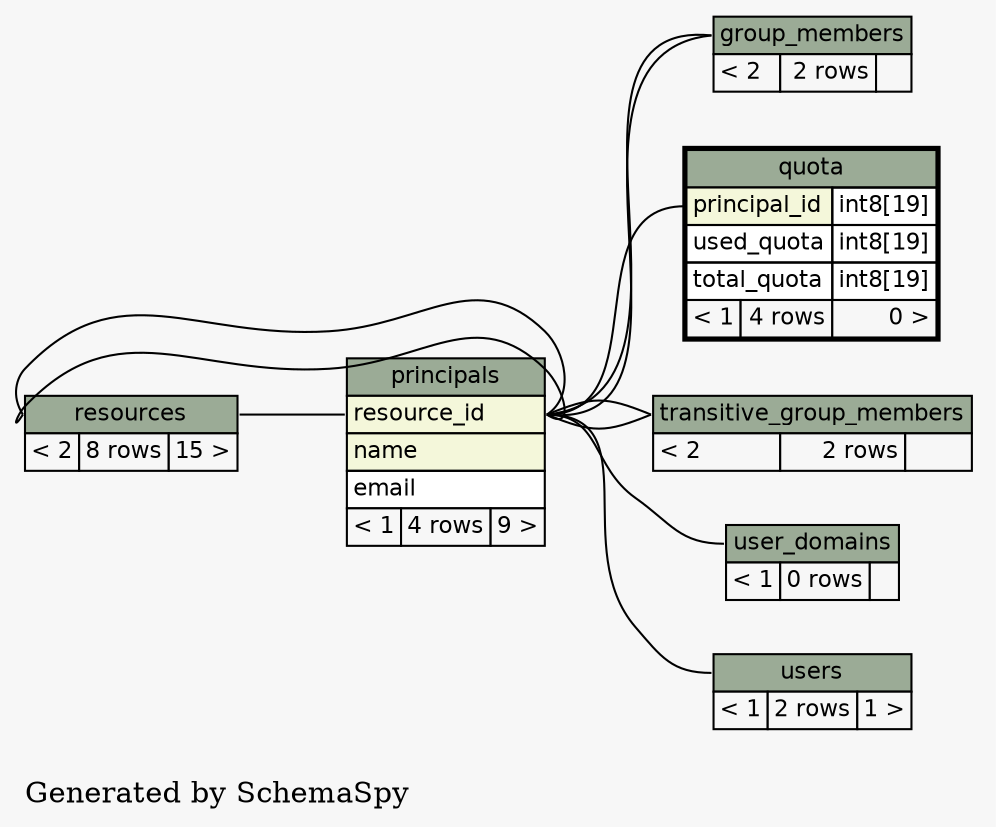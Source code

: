 // dot 2.20.2 on Linux 2.6.28-1-amd64
digraph "twoDegreesRelationshipsGraph" {
  graph [
    rankdir="RL"
    bgcolor="#f7f7f7"
    label="\nGenerated by SchemaSpy"
    labeljust="l"
  ];
  node [
    fontname="Helvetica"
    fontsize="11"
    shape="plaintext"
  ];
  edge [
    arrowsize="0.8"
  ];
  "group_members":"group_members.heading":w -> "principals":"resource_id":e [arrowtail=crowtee arrowhead=none];
  "group_members":"group_members.heading":w -> "principals":"resource_id":e [arrowtail=crowtee arrowhead=none];
  "principals":"resource_id":w -> "resources":"resources.heading":e [arrowtail=tee arrowhead=none];
  "quota":"principal_id":w -> "principals":"resource_id":e [arrowtail=tee arrowhead=none];
  "resources":"resources.heading":w -> "principals":"resource_id":e [arrowtail=crowtee arrowhead=none];
  "resources":"resources.heading":w -> "principals":"resource_id":e [arrowtail=crowtee arrowhead=none];
  "transitive_group_members":"transitive_group_members.heading":w -> "principals":"resource_id":e [arrowtail=crowtee arrowhead=none];
  "transitive_group_members":"transitive_group_members.heading":w -> "principals":"resource_id":e [arrowtail=crowtee arrowhead=none];
  "user_domains":"user_domains.heading":w -> "principals":"resource_id":e [arrowtail=crowodot arrowhead=none];
  "users":"users.heading":w -> "principals":"resource_id":e [arrowtail=tee arrowhead=none];
  "group_members" [
    label=<
    <TABLE BORDER="0" CELLBORDER="1" CELLSPACING="0" BGCOLOR="#ffffff">
      <TR><TD PORT="group_members.heading" COLSPAN="3" BGCOLOR="#9bab96" ALIGN="CENTER">group_members</TD></TR>
      <TR><TD ALIGN="LEFT" BGCOLOR="#f7f7f7">&lt; 2</TD><TD ALIGN="RIGHT" BGCOLOR="#f7f7f7">2 rows</TD><TD ALIGN="RIGHT" BGCOLOR="#f7f7f7">  </TD></TR>
    </TABLE>>
    URL="group_members.html#graph"
    tooltip="group_members"
  ];
  "principals" [
    label=<
    <TABLE BORDER="0" CELLBORDER="1" CELLSPACING="0" BGCOLOR="#ffffff">
      <TR><TD PORT="principals.heading" COLSPAN="3" BGCOLOR="#9bab96" ALIGN="CENTER">principals</TD></TR>
      <TR><TD PORT="resource_id" COLSPAN="3" BGCOLOR="#f4f7da" ALIGN="LEFT">resource_id</TD></TR>
      <TR><TD PORT="name" COLSPAN="3" BGCOLOR="#f4f7da" ALIGN="LEFT">name</TD></TR>
      <TR><TD PORT="email" COLSPAN="3" ALIGN="LEFT">email</TD></TR>
      <TR><TD ALIGN="LEFT" BGCOLOR="#f7f7f7">&lt; 1</TD><TD ALIGN="RIGHT" BGCOLOR="#f7f7f7">4 rows</TD><TD ALIGN="RIGHT" BGCOLOR="#f7f7f7">9 &gt;</TD></TR>
    </TABLE>>
    URL="principals.html#graph"
    tooltip="principals"
  ];
  "quota" [
    label=<
    <TABLE BORDER="2" CELLBORDER="1" CELLSPACING="0" BGCOLOR="#ffffff">
      <TR><TD PORT="quota.heading" COLSPAN="3" BGCOLOR="#9bab96" ALIGN="CENTER">quota</TD></TR>
      <TR><TD PORT="principal_id" COLSPAN="2" BGCOLOR="#f4f7da" ALIGN="LEFT">principal_id</TD><TD PORT="principal_id.type" ALIGN="LEFT">int8[19]</TD></TR>
      <TR><TD PORT="used_quota" COLSPAN="2" ALIGN="LEFT">used_quota</TD><TD PORT="used_quota.type" ALIGN="LEFT">int8[19]</TD></TR>
      <TR><TD PORT="total_quota" COLSPAN="2" ALIGN="LEFT">total_quota</TD><TD PORT="total_quota.type" ALIGN="LEFT">int8[19]</TD></TR>
      <TR><TD ALIGN="LEFT" BGCOLOR="#f7f7f7">&lt; 1</TD><TD ALIGN="RIGHT" BGCOLOR="#f7f7f7">4 rows</TD><TD ALIGN="RIGHT" BGCOLOR="#f7f7f7">0 &gt;</TD></TR>
    </TABLE>>
    URL="quota.html#"
    tooltip="quota"
  ];
  "resources" [
    label=<
    <TABLE BORDER="0" CELLBORDER="1" CELLSPACING="0" BGCOLOR="#ffffff">
      <TR><TD PORT="resources.heading" COLSPAN="3" BGCOLOR="#9bab96" ALIGN="CENTER">resources</TD></TR>
      <TR><TD ALIGN="LEFT" BGCOLOR="#f7f7f7">&lt; 2</TD><TD ALIGN="RIGHT" BGCOLOR="#f7f7f7">8 rows</TD><TD ALIGN="RIGHT" BGCOLOR="#f7f7f7">15 &gt;</TD></TR>
    </TABLE>>
    URL="resources.html#graph"
    tooltip="resources"
  ];
  "transitive_group_members" [
    label=<
    <TABLE BORDER="0" CELLBORDER="1" CELLSPACING="0" BGCOLOR="#ffffff">
      <TR><TD PORT="transitive_group_members.heading" COLSPAN="3" BGCOLOR="#9bab96" ALIGN="CENTER">transitive_group_members</TD></TR>
      <TR><TD ALIGN="LEFT" BGCOLOR="#f7f7f7">&lt; 2</TD><TD ALIGN="RIGHT" BGCOLOR="#f7f7f7">2 rows</TD><TD ALIGN="RIGHT" BGCOLOR="#f7f7f7">  </TD></TR>
    </TABLE>>
    URL="transitive_group_members.html#graph"
    tooltip="transitive_group_members"
  ];
  "user_domains" [
    label=<
    <TABLE BORDER="0" CELLBORDER="1" CELLSPACING="0" BGCOLOR="#ffffff">
      <TR><TD PORT="user_domains.heading" COLSPAN="3" BGCOLOR="#9bab96" ALIGN="CENTER">user_domains</TD></TR>
      <TR><TD ALIGN="LEFT" BGCOLOR="#f7f7f7">&lt; 1</TD><TD ALIGN="RIGHT" BGCOLOR="#f7f7f7">0 rows</TD><TD ALIGN="RIGHT" BGCOLOR="#f7f7f7">  </TD></TR>
    </TABLE>>
    URL="user_domains.html#graph"
    tooltip="user_domains"
  ];
  "users" [
    label=<
    <TABLE BORDER="0" CELLBORDER="1" CELLSPACING="0" BGCOLOR="#ffffff">
      <TR><TD PORT="users.heading" COLSPAN="3" BGCOLOR="#9bab96" ALIGN="CENTER">users</TD></TR>
      <TR><TD ALIGN="LEFT" BGCOLOR="#f7f7f7">&lt; 1</TD><TD ALIGN="RIGHT" BGCOLOR="#f7f7f7">2 rows</TD><TD ALIGN="RIGHT" BGCOLOR="#f7f7f7">1 &gt;</TD></TR>
    </TABLE>>
    URL="users.html#graph"
    tooltip="users"
  ];
}

